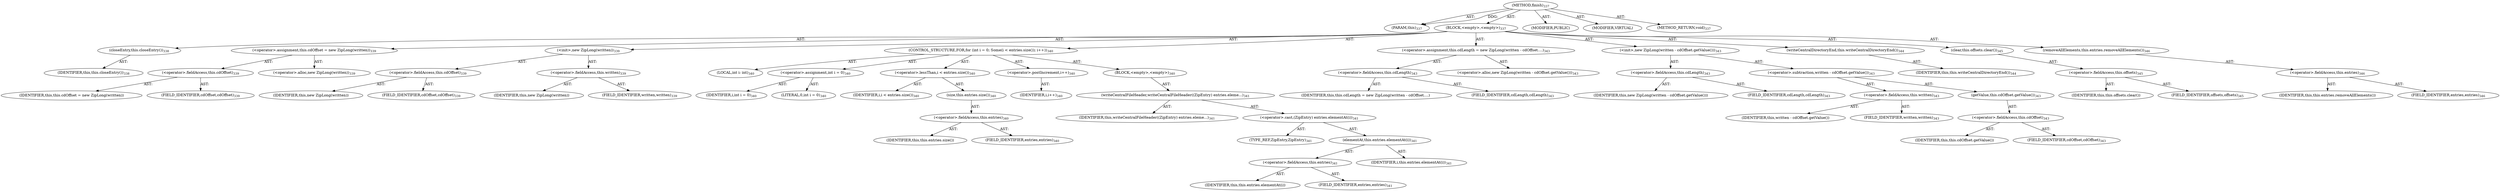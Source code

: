digraph "finish" {  
"111669149701" [label = <(METHOD,finish)<SUB>337</SUB>> ]
"115964116993" [label = <(PARAM,this)<SUB>337</SUB>> ]
"25769803786" [label = <(BLOCK,&lt;empty&gt;,&lt;empty&gt;)<SUB>337</SUB>> ]
"30064771205" [label = <(closeEntry,this.closeEntry())<SUB>338</SUB>> ]
"68719476737" [label = <(IDENTIFIER,this,this.closeEntry())<SUB>338</SUB>> ]
"30064771206" [label = <(&lt;operator&gt;.assignment,this.cdOffset = new ZipLong(written))<SUB>339</SUB>> ]
"30064771207" [label = <(&lt;operator&gt;.fieldAccess,this.cdOffset)<SUB>339</SUB>> ]
"68719476876" [label = <(IDENTIFIER,this,this.cdOffset = new ZipLong(written))> ]
"55834574909" [label = <(FIELD_IDENTIFIER,cdOffset,cdOffset)<SUB>339</SUB>> ]
"30064771208" [label = <(&lt;operator&gt;.alloc,new ZipLong(written))<SUB>339</SUB>> ]
"30064771209" [label = <(&lt;init&gt;,new ZipLong(written))<SUB>339</SUB>> ]
"30064771210" [label = <(&lt;operator&gt;.fieldAccess,this.cdOffset)<SUB>339</SUB>> ]
"68719476877" [label = <(IDENTIFIER,this,new ZipLong(written))> ]
"55834574910" [label = <(FIELD_IDENTIFIER,cdOffset,cdOffset)<SUB>339</SUB>> ]
"30064771211" [label = <(&lt;operator&gt;.fieldAccess,this.written)<SUB>339</SUB>> ]
"68719476878" [label = <(IDENTIFIER,this,new ZipLong(written))> ]
"55834574911" [label = <(FIELD_IDENTIFIER,written,written)<SUB>339</SUB>> ]
"47244640261" [label = <(CONTROL_STRUCTURE,FOR,for (int i = 0; Some(i &lt; entries.size()); i++))<SUB>340</SUB>> ]
"94489280512" [label = <(LOCAL,int i: int)<SUB>340</SUB>> ]
"30064771212" [label = <(&lt;operator&gt;.assignment,int i = 0)<SUB>340</SUB>> ]
"68719476879" [label = <(IDENTIFIER,i,int i = 0)<SUB>340</SUB>> ]
"90194313244" [label = <(LITERAL,0,int i = 0)<SUB>340</SUB>> ]
"30064771213" [label = <(&lt;operator&gt;.lessThan,i &lt; entries.size())<SUB>340</SUB>> ]
"68719476880" [label = <(IDENTIFIER,i,i &lt; entries.size())<SUB>340</SUB>> ]
"30064771214" [label = <(size,this.entries.size())<SUB>340</SUB>> ]
"30064771215" [label = <(&lt;operator&gt;.fieldAccess,this.entries)<SUB>340</SUB>> ]
"68719476881" [label = <(IDENTIFIER,this,this.entries.size())> ]
"55834574912" [label = <(FIELD_IDENTIFIER,entries,entries)<SUB>340</SUB>> ]
"30064771216" [label = <(&lt;operator&gt;.postIncrement,i++)<SUB>340</SUB>> ]
"68719476882" [label = <(IDENTIFIER,i,i++)<SUB>340</SUB>> ]
"25769803787" [label = <(BLOCK,&lt;empty&gt;,&lt;empty&gt;)<SUB>340</SUB>> ]
"30064771217" [label = <(writeCentralFileHeader,writeCentralFileHeader((ZipEntry) entries.eleme...)<SUB>341</SUB>> ]
"68719476738" [label = <(IDENTIFIER,this,writeCentralFileHeader((ZipEntry) entries.eleme...)<SUB>341</SUB>> ]
"30064771218" [label = <(&lt;operator&gt;.cast,(ZipEntry) entries.elementAt(i))<SUB>341</SUB>> ]
"180388626434" [label = <(TYPE_REF,ZipEntry,ZipEntry)<SUB>341</SUB>> ]
"30064771219" [label = <(elementAt,this.entries.elementAt(i))<SUB>341</SUB>> ]
"30064771220" [label = <(&lt;operator&gt;.fieldAccess,this.entries)<SUB>341</SUB>> ]
"68719476883" [label = <(IDENTIFIER,this,this.entries.elementAt(i))> ]
"55834574913" [label = <(FIELD_IDENTIFIER,entries,entries)<SUB>341</SUB>> ]
"68719476884" [label = <(IDENTIFIER,i,this.entries.elementAt(i))<SUB>341</SUB>> ]
"30064771221" [label = <(&lt;operator&gt;.assignment,this.cdLength = new ZipLong(written - cdOffset....)<SUB>343</SUB>> ]
"30064771222" [label = <(&lt;operator&gt;.fieldAccess,this.cdLength)<SUB>343</SUB>> ]
"68719476885" [label = <(IDENTIFIER,this,this.cdLength = new ZipLong(written - cdOffset....)> ]
"55834574914" [label = <(FIELD_IDENTIFIER,cdLength,cdLength)<SUB>343</SUB>> ]
"30064771223" [label = <(&lt;operator&gt;.alloc,new ZipLong(written - cdOffset.getValue()))<SUB>343</SUB>> ]
"30064771224" [label = <(&lt;init&gt;,new ZipLong(written - cdOffset.getValue()))<SUB>343</SUB>> ]
"30064771225" [label = <(&lt;operator&gt;.fieldAccess,this.cdLength)<SUB>343</SUB>> ]
"68719476886" [label = <(IDENTIFIER,this,new ZipLong(written - cdOffset.getValue()))> ]
"55834574915" [label = <(FIELD_IDENTIFIER,cdLength,cdLength)<SUB>343</SUB>> ]
"30064771226" [label = <(&lt;operator&gt;.subtraction,written - cdOffset.getValue())<SUB>343</SUB>> ]
"30064771227" [label = <(&lt;operator&gt;.fieldAccess,this.written)<SUB>343</SUB>> ]
"68719476887" [label = <(IDENTIFIER,this,written - cdOffset.getValue())> ]
"55834574916" [label = <(FIELD_IDENTIFIER,written,written)<SUB>343</SUB>> ]
"30064771228" [label = <(getValue,this.cdOffset.getValue())<SUB>343</SUB>> ]
"30064771229" [label = <(&lt;operator&gt;.fieldAccess,this.cdOffset)<SUB>343</SUB>> ]
"68719476888" [label = <(IDENTIFIER,this,this.cdOffset.getValue())> ]
"55834574917" [label = <(FIELD_IDENTIFIER,cdOffset,cdOffset)<SUB>343</SUB>> ]
"30064771230" [label = <(writeCentralDirectoryEnd,this.writeCentralDirectoryEnd())<SUB>344</SUB>> ]
"68719476739" [label = <(IDENTIFIER,this,this.writeCentralDirectoryEnd())<SUB>344</SUB>> ]
"30064771231" [label = <(clear,this.offsets.clear())<SUB>345</SUB>> ]
"30064771232" [label = <(&lt;operator&gt;.fieldAccess,this.offsets)<SUB>345</SUB>> ]
"68719476889" [label = <(IDENTIFIER,this,this.offsets.clear())> ]
"55834574918" [label = <(FIELD_IDENTIFIER,offsets,offsets)<SUB>345</SUB>> ]
"30064771233" [label = <(removeAllElements,this.entries.removeAllElements())<SUB>346</SUB>> ]
"30064771234" [label = <(&lt;operator&gt;.fieldAccess,this.entries)<SUB>346</SUB>> ]
"68719476890" [label = <(IDENTIFIER,this,this.entries.removeAllElements())> ]
"55834574919" [label = <(FIELD_IDENTIFIER,entries,entries)<SUB>346</SUB>> ]
"133143986211" [label = <(MODIFIER,PUBLIC)> ]
"133143986212" [label = <(MODIFIER,VIRTUAL)> ]
"128849018885" [label = <(METHOD_RETURN,void)<SUB>337</SUB>> ]
  "111669149701" -> "115964116993"  [ label = "AST: "] 
  "111669149701" -> "25769803786"  [ label = "AST: "] 
  "111669149701" -> "133143986211"  [ label = "AST: "] 
  "111669149701" -> "133143986212"  [ label = "AST: "] 
  "111669149701" -> "128849018885"  [ label = "AST: "] 
  "25769803786" -> "30064771205"  [ label = "AST: "] 
  "25769803786" -> "30064771206"  [ label = "AST: "] 
  "25769803786" -> "30064771209"  [ label = "AST: "] 
  "25769803786" -> "47244640261"  [ label = "AST: "] 
  "25769803786" -> "30064771221"  [ label = "AST: "] 
  "25769803786" -> "30064771224"  [ label = "AST: "] 
  "25769803786" -> "30064771230"  [ label = "AST: "] 
  "25769803786" -> "30064771231"  [ label = "AST: "] 
  "25769803786" -> "30064771233"  [ label = "AST: "] 
  "30064771205" -> "68719476737"  [ label = "AST: "] 
  "30064771206" -> "30064771207"  [ label = "AST: "] 
  "30064771206" -> "30064771208"  [ label = "AST: "] 
  "30064771207" -> "68719476876"  [ label = "AST: "] 
  "30064771207" -> "55834574909"  [ label = "AST: "] 
  "30064771209" -> "30064771210"  [ label = "AST: "] 
  "30064771209" -> "30064771211"  [ label = "AST: "] 
  "30064771210" -> "68719476877"  [ label = "AST: "] 
  "30064771210" -> "55834574910"  [ label = "AST: "] 
  "30064771211" -> "68719476878"  [ label = "AST: "] 
  "30064771211" -> "55834574911"  [ label = "AST: "] 
  "47244640261" -> "94489280512"  [ label = "AST: "] 
  "47244640261" -> "30064771212"  [ label = "AST: "] 
  "47244640261" -> "30064771213"  [ label = "AST: "] 
  "47244640261" -> "30064771216"  [ label = "AST: "] 
  "47244640261" -> "25769803787"  [ label = "AST: "] 
  "30064771212" -> "68719476879"  [ label = "AST: "] 
  "30064771212" -> "90194313244"  [ label = "AST: "] 
  "30064771213" -> "68719476880"  [ label = "AST: "] 
  "30064771213" -> "30064771214"  [ label = "AST: "] 
  "30064771214" -> "30064771215"  [ label = "AST: "] 
  "30064771215" -> "68719476881"  [ label = "AST: "] 
  "30064771215" -> "55834574912"  [ label = "AST: "] 
  "30064771216" -> "68719476882"  [ label = "AST: "] 
  "25769803787" -> "30064771217"  [ label = "AST: "] 
  "30064771217" -> "68719476738"  [ label = "AST: "] 
  "30064771217" -> "30064771218"  [ label = "AST: "] 
  "30064771218" -> "180388626434"  [ label = "AST: "] 
  "30064771218" -> "30064771219"  [ label = "AST: "] 
  "30064771219" -> "30064771220"  [ label = "AST: "] 
  "30064771219" -> "68719476884"  [ label = "AST: "] 
  "30064771220" -> "68719476883"  [ label = "AST: "] 
  "30064771220" -> "55834574913"  [ label = "AST: "] 
  "30064771221" -> "30064771222"  [ label = "AST: "] 
  "30064771221" -> "30064771223"  [ label = "AST: "] 
  "30064771222" -> "68719476885"  [ label = "AST: "] 
  "30064771222" -> "55834574914"  [ label = "AST: "] 
  "30064771224" -> "30064771225"  [ label = "AST: "] 
  "30064771224" -> "30064771226"  [ label = "AST: "] 
  "30064771225" -> "68719476886"  [ label = "AST: "] 
  "30064771225" -> "55834574915"  [ label = "AST: "] 
  "30064771226" -> "30064771227"  [ label = "AST: "] 
  "30064771226" -> "30064771228"  [ label = "AST: "] 
  "30064771227" -> "68719476887"  [ label = "AST: "] 
  "30064771227" -> "55834574916"  [ label = "AST: "] 
  "30064771228" -> "30064771229"  [ label = "AST: "] 
  "30064771229" -> "68719476888"  [ label = "AST: "] 
  "30064771229" -> "55834574917"  [ label = "AST: "] 
  "30064771230" -> "68719476739"  [ label = "AST: "] 
  "30064771231" -> "30064771232"  [ label = "AST: "] 
  "30064771232" -> "68719476889"  [ label = "AST: "] 
  "30064771232" -> "55834574918"  [ label = "AST: "] 
  "30064771233" -> "30064771234"  [ label = "AST: "] 
  "30064771234" -> "68719476890"  [ label = "AST: "] 
  "30064771234" -> "55834574919"  [ label = "AST: "] 
  "111669149701" -> "115964116993"  [ label = "DDG: "] 
}
